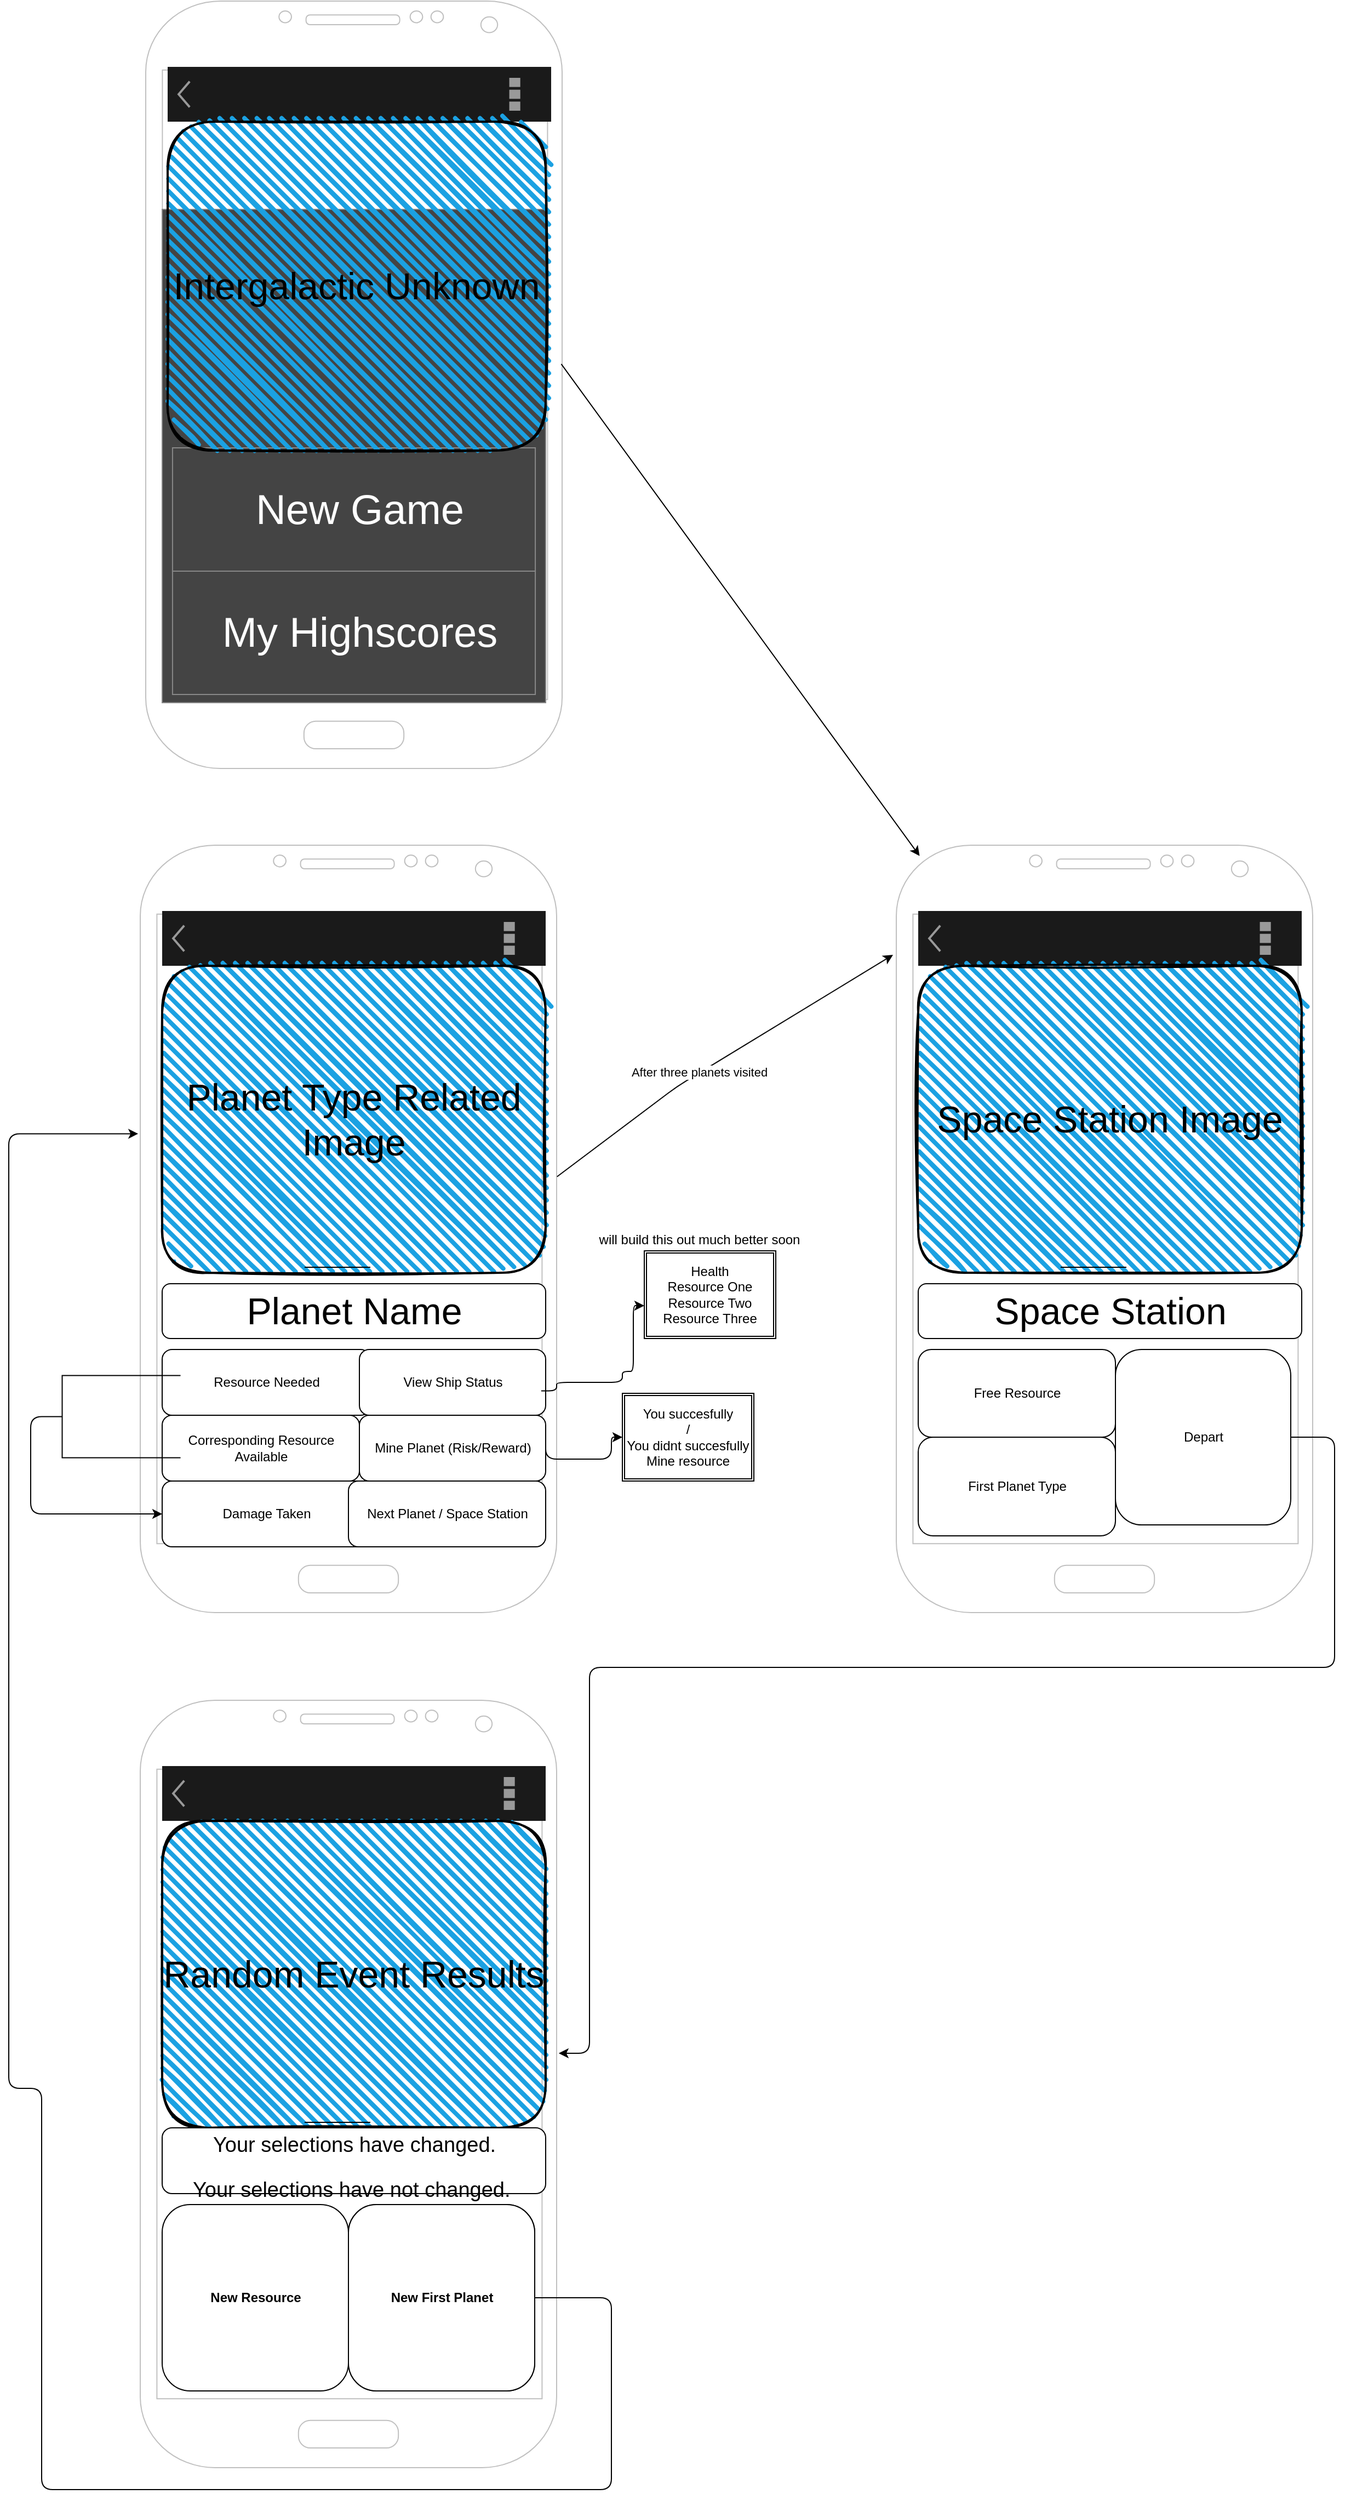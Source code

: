 <mxfile version="14.6.13" type="device"><diagram id="ZVc7DxXpMYSfP38x4ONn" name="Page-1"><mxGraphModel dx="2334" dy="2274" grid="1" gridSize="10" guides="1" tooltips="1" connect="1" arrows="1" fold="1" page="1" pageScale="1" pageWidth="850" pageHeight="1100" math="0" shadow="0"><root><mxCell id="0"/><mxCell id="1" parent="0"/><mxCell id="HyxCqqomhHqarCDqSgVJ-1" value="" style="verticalLabelPosition=bottom;verticalAlign=top;html=1;shadow=0;dashed=0;strokeWidth=1;shape=mxgraph.android.phone2;strokeColor=#c0c0c0;rounded=1;fontColor=#000000;fillColor=#FFFFFF;" parent="1" vertex="1"><mxGeometry x="150" y="-60" width="380" height="700" as="geometry"/></mxCell><mxCell id="HyxCqqomhHqarCDqSgVJ-3" value="" style="strokeWidth=1;html=1;shadow=0;dashed=0;shape=mxgraph.android.action_bar;fillColor=#1A1A1A;strokeColor=#c0c0c0;strokeWidth=2;fontColor=#FFFFFF;rounded=1;" parent="1" vertex="1"><mxGeometry x="170" width="350" height="50" as="geometry"/></mxCell><mxCell id="HyxCqqomhHqarCDqSgVJ-20" value="&lt;font style=&quot;font-size: 34px&quot;&gt;Planet Type Related Image&lt;/font&gt;" style="rounded=1;whiteSpace=wrap;html=1;strokeWidth=2;fillWeight=4;hachureGap=8;hachureAngle=45;fillColor=#1ba1e2;sketch=1;fontColor=#000000;" parent="1" vertex="1"><mxGeometry x="170" y="50" width="350" height="280" as="geometry"/></mxCell><mxCell id="HyxCqqomhHqarCDqSgVJ-29" value="" style="pointerEvents=1;verticalLabelPosition=bottom;shadow=0;dashed=0;align=center;html=1;verticalAlign=top;shape=mxgraph.electrical.inductors.pot_trans_3_windings;rounded=1;fontColor=#000000;strokeColor=#FFFFFF;fillColor=#FFFFFF;" parent="1" vertex="1"><mxGeometry x="190" y="370" width="170" height="190" as="geometry"/></mxCell><mxCell id="HyxCqqomhHqarCDqSgVJ-43" value="" style="line;strokeWidth=1;rotatable=0;dashed=0;labelPosition=right;align=left;verticalAlign=middle;spacingTop=0;spacingLeft=6;points=[];portConstraint=eastwest;rounded=1;fontColor=#000000;fillColor=#FFFFFF;" parent="1" vertex="1"><mxGeometry x="300" y="320" width="60" height="10" as="geometry"/></mxCell><mxCell id="HyxCqqomhHqarCDqSgVJ-45" value="Resource Needed" style="html=1;dashed=0;whitespace=wrap;rounded=1;fontColor=#000000;strokeColor=#000000;fillColor=#FFFFFF;" parent="1" vertex="1"><mxGeometry x="170" y="400" width="190" height="60" as="geometry"/></mxCell><mxCell id="HyxCqqomhHqarCDqSgVJ-46" value="Corresponding Resource&lt;br&gt;Available" style="html=1;dashed=0;whitespace=wrap;rounded=1;fontColor=#000000;strokeColor=#000000;fillColor=#FFFFFF;" parent="1" vertex="1"><mxGeometry x="170" y="460" width="180" height="60" as="geometry"/></mxCell><mxCell id="HyxCqqomhHqarCDqSgVJ-47" value="Damage Taken" style="html=1;dashed=0;whitespace=wrap;rounded=1;fontColor=#000000;strokeColor=#000000;fillColor=#FFFFFF;" parent="1" vertex="1"><mxGeometry x="170" y="520" width="190" height="60" as="geometry"/></mxCell><mxCell id="HyxCqqomhHqarCDqSgVJ-48" value="Planet Name" style="html=1;dashed=0;whitespace=wrap;rounded=1;fontColor=#000000;strokeColor=#000000;fillColor=#FFFFFF;fontSize=34;" parent="1" vertex="1"><mxGeometry x="170" y="340" width="350" height="50" as="geometry"/></mxCell><mxCell id="HyxCqqomhHqarCDqSgVJ-54" value="" style="verticalLabelPosition=bottom;verticalAlign=top;html=1;shadow=0;dashed=0;strokeWidth=1;shape=mxgraph.android.phone2;strokeColor=#c0c0c0;rounded=1;fontColor=#000000;fillColor=#FFFFFF;" parent="1" vertex="1"><mxGeometry x="840" y="-60" width="380" height="700" as="geometry"/></mxCell><mxCell id="HyxCqqomhHqarCDqSgVJ-55" value="" style="strokeWidth=1;html=1;shadow=0;dashed=0;shape=mxgraph.android.action_bar;fillColor=#1A1A1A;strokeColor=#c0c0c0;strokeWidth=2;fontColor=#FFFFFF;rounded=1;" parent="1" vertex="1"><mxGeometry x="860" width="350" height="50" as="geometry"/></mxCell><mxCell id="HyxCqqomhHqarCDqSgVJ-56" value="&lt;span style=&quot;font-size: 34px&quot;&gt;Space Station Image&lt;/span&gt;" style="rounded=1;whiteSpace=wrap;html=1;strokeWidth=2;fillWeight=4;hachureGap=8;hachureAngle=45;fillColor=#1ba1e2;sketch=1;fontColor=#000000;" parent="1" vertex="1"><mxGeometry x="860" y="50" width="350" height="280" as="geometry"/></mxCell><mxCell id="HyxCqqomhHqarCDqSgVJ-57" value="" style="pointerEvents=1;verticalLabelPosition=bottom;shadow=0;dashed=0;align=center;html=1;verticalAlign=top;shape=mxgraph.electrical.inductors.pot_trans_3_windings;rounded=1;fontColor=#000000;strokeColor=#FFFFFF;fillColor=#FFFFFF;" parent="1" vertex="1"><mxGeometry x="880" y="370" width="170" height="190" as="geometry"/></mxCell><mxCell id="HyxCqqomhHqarCDqSgVJ-58" value="" style="line;strokeWidth=1;rotatable=0;dashed=0;labelPosition=right;align=left;verticalAlign=middle;spacingTop=0;spacingLeft=6;points=[];portConstraint=eastwest;rounded=1;fontColor=#000000;fillColor=#FFFFFF;" parent="1" vertex="1"><mxGeometry x="990" y="320" width="60" height="10" as="geometry"/></mxCell><mxCell id="HyxCqqomhHqarCDqSgVJ-59" value="Free Resource" style="html=1;dashed=0;whitespace=wrap;rounded=1;fontColor=#000000;strokeColor=#000000;fillColor=#FFFFFF;" parent="1" vertex="1"><mxGeometry x="860" y="400" width="180" height="80" as="geometry"/></mxCell><mxCell id="HyxCqqomhHqarCDqSgVJ-60" value="First Planet Type" style="html=1;dashed=0;whitespace=wrap;rounded=1;fontColor=#000000;strokeColor=#000000;fillColor=#FFFFFF;" parent="1" vertex="1"><mxGeometry x="860" y="480" width="180" height="90" as="geometry"/></mxCell><mxCell id="HyxCqqomhHqarCDqSgVJ-62" value="Space Station" style="html=1;dashed=0;whitespace=wrap;rounded=1;fontColor=#000000;strokeColor=#000000;fillColor=#FFFFFF;fontSize=34;" parent="1" vertex="1"><mxGeometry x="860" y="340" width="350" height="50" as="geometry"/></mxCell><mxCell id="HyxCqqomhHqarCDqSgVJ-70" value="Depart" style="html=1;dashed=0;whitespace=wrap;rounded=1;fontColor=#000000;strokeColor=#000000;fillColor=#FFFFFF;" parent="1" vertex="1"><mxGeometry x="1040" y="400" width="160" height="160" as="geometry"/></mxCell><mxCell id="X507ushH4dXf77HOuesq-5" value="" style="verticalLabelPosition=bottom;verticalAlign=top;html=1;shadow=0;dashed=0;strokeWidth=1;shape=mxgraph.android.phone2;strokeColor=#c0c0c0;rounded=1;fontColor=#000000;fillColor=#FFFFFF;" parent="1" vertex="1"><mxGeometry x="150" y="720" width="380" height="700" as="geometry"/></mxCell><mxCell id="X507ushH4dXf77HOuesq-6" value="" style="strokeWidth=1;html=1;shadow=0;dashed=0;shape=mxgraph.android.action_bar;fillColor=#1A1A1A;strokeColor=#c0c0c0;strokeWidth=2;fontColor=#FFFFFF;rounded=1;" parent="1" vertex="1"><mxGeometry x="170" y="780" width="350" height="50" as="geometry"/></mxCell><mxCell id="X507ushH4dXf77HOuesq-7" value="&lt;font style=&quot;font-size: 34px&quot;&gt;Random Event Results&lt;/font&gt;" style="rounded=1;whiteSpace=wrap;html=1;strokeWidth=2;fillWeight=4;hachureGap=8;hachureAngle=45;fillColor=#1ba1e2;sketch=1;fontColor=#000000;" parent="1" vertex="1"><mxGeometry x="170" y="830" width="350" height="280" as="geometry"/></mxCell><mxCell id="X507ushH4dXf77HOuesq-8" value="" style="pointerEvents=1;verticalLabelPosition=bottom;shadow=0;dashed=0;align=center;html=1;verticalAlign=top;shape=mxgraph.electrical.inductors.pot_trans_3_windings;rounded=1;fontColor=#000000;strokeColor=#FFFFFF;fillColor=#FFFFFF;" parent="1" vertex="1"><mxGeometry x="190" y="1150" width="170" height="190" as="geometry"/></mxCell><mxCell id="X507ushH4dXf77HOuesq-9" value="" style="line;strokeWidth=1;rotatable=0;dashed=0;labelPosition=right;align=left;verticalAlign=middle;spacingTop=0;spacingLeft=6;points=[];portConstraint=eastwest;rounded=1;fontColor=#000000;fillColor=#FFFFFF;" parent="1" vertex="1"><mxGeometry x="300" y="1100" width="60" height="10" as="geometry"/></mxCell><mxCell id="X507ushH4dXf77HOuesq-10" value="&lt;b&gt;New Resource&lt;/b&gt;" style="html=1;dashed=0;whitespace=wrap;rounded=1;fontColor=#000000;strokeColor=#000000;fillColor=#FFFFFF;" parent="1" vertex="1"><mxGeometry x="170" y="1180" width="170" height="170" as="geometry"/></mxCell><mxCell id="X507ushH4dXf77HOuesq-13" value="&lt;span style=&quot;font-size: 19px ; line-height: 120%&quot;&gt;Your selections have changed.&lt;br&gt;Your selections have not changed.&amp;nbsp;&lt;br&gt;&lt;/span&gt;" style="html=1;dashed=0;whitespace=wrap;rounded=1;fontColor=#000000;strokeColor=#000000;fillColor=#FFFFFF;fontSize=34;" parent="1" vertex="1"><mxGeometry x="170" y="1110" width="350" height="60" as="geometry"/></mxCell><mxCell id="X507ushH4dXf77HOuesq-19" value="N&lt;font size=&quot;1&quot;&gt;ext Planet / Space Station&lt;/font&gt;" style="html=1;dashed=0;whitespace=wrap;rounded=1;fontColor=#000000;strokeColor=#000000;fillColor=#FFFFFF;" parent="1" vertex="1"><mxGeometry x="340" y="1180" width="170" height="170" as="geometry"/></mxCell><mxCell id="X507ushH4dXf77HOuesq-20" value="" style="shape=partialRectangle;whiteSpace=wrap;html=1;bottom=1;right=1;left=1;top=0;fillColor=none;routingCenterX=-0.5;rotation=90;" parent="1" vertex="1"><mxGeometry x="95" y="407.5" width="75" height="107.5" as="geometry"/></mxCell><mxCell id="X507ushH4dXf77HOuesq-21" value="" style="edgeStyle=segmentEdgeStyle;endArrow=classic;html=1;exitX=0.5;exitY=1;exitDx=0;exitDy=0;entryX=0;entryY=0.5;entryDx=0;entryDy=0;" parent="1" source="X507ushH4dXf77HOuesq-20" target="HyxCqqomhHqarCDqSgVJ-47" edge="1"><mxGeometry width="50" height="50" relative="1" as="geometry"><mxPoint x="700" y="690" as="sourcePoint"/><mxPoint x="750" y="640" as="targetPoint"/><Array as="points"><mxPoint x="50" y="461"/><mxPoint x="50" y="550"/></Array></mxGeometry></mxCell><mxCell id="X507ushH4dXf77HOuesq-22" value="Next Planet / Space Station" style="html=1;dashed=0;whitespace=wrap;rounded=1;fontColor=#000000;strokeColor=#000000;fillColor=#FFFFFF;" parent="1" vertex="1"><mxGeometry x="340" y="520" width="180" height="60" as="geometry"/></mxCell><mxCell id="X507ushH4dXf77HOuesq-23" value="Mine Planet (Risk/Reward)" style="html=1;dashed=0;whitespace=wrap;rounded=1;fontColor=#000000;strokeColor=#000000;fillColor=#FFFFFF;" parent="1" vertex="1"><mxGeometry x="350" y="460" width="170" height="60" as="geometry"/></mxCell><mxCell id="X507ushH4dXf77HOuesq-24" value="View Ship Status" style="html=1;dashed=0;whitespace=wrap;rounded=1;fontColor=#000000;strokeColor=#000000;fillColor=#FFFFFF;" parent="1" vertex="1"><mxGeometry x="350" y="400" width="170" height="60" as="geometry"/></mxCell><mxCell id="X507ushH4dXf77HOuesq-27" value="" style="edgeStyle=orthogonalEdgeStyle;endArrow=none;html=1;entryX=1;entryY=0.5;entryDx=0;entryDy=0;exitX=-0.005;exitY=0.376;exitDx=0;exitDy=0;exitPerimeter=0;endFill=0;startArrow=classic;startFill=1;" parent="1" source="HyxCqqomhHqarCDqSgVJ-1" target="X507ushH4dXf77HOuesq-19" edge="1"><mxGeometry width="50" height="100" relative="1" as="geometry"><mxPoint x="538.86" y="1073.7" as="sourcePoint"/><mxPoint x="530" y="560" as="targetPoint"/><Array as="points"><mxPoint x="30" y="203"/><mxPoint x="30" y="1074"/><mxPoint x="60" y="1074"/><mxPoint x="60" y="1440"/><mxPoint x="580" y="1440"/><mxPoint x="580" y="1265"/></Array></mxGeometry></mxCell><mxCell id="X507ushH4dXf77HOuesq-31" value="&lt;b&gt;New First Planet&lt;/b&gt;" style="html=1;dashed=0;whitespace=wrap;rounded=1;fontColor=#000000;strokeColor=#000000;fillColor=#FFFFFF;" parent="1" vertex="1"><mxGeometry x="340" y="1180" width="170" height="170" as="geometry"/></mxCell><mxCell id="X507ushH4dXf77HOuesq-34" value="" style="edgeStyle=orthogonalEdgeStyle;elbow=horizontal;endArrow=classic;html=1;exitX=1;exitY=0.5;exitDx=0;exitDy=0;entryX=1.005;entryY=0.46;entryDx=0;entryDy=0;entryPerimeter=0;" parent="1" source="HyxCqqomhHqarCDqSgVJ-70" target="X507ushH4dXf77HOuesq-5" edge="1"><mxGeometry width="50" height="50" relative="1" as="geometry"><mxPoint x="700" y="400" as="sourcePoint"/><mxPoint x="670" y="-210" as="targetPoint"/><Array as="points"><mxPoint x="1240" y="480"/><mxPoint x="1240" y="690"/><mxPoint x="560" y="690"/><mxPoint x="560" y="1042"/></Array></mxGeometry></mxCell><mxCell id="X507ushH4dXf77HOuesq-38" value="You succesfully&lt;br&gt;/&lt;br&gt;You didnt succesfully&lt;br&gt;Mine resource" style="shape=ext;double=1;rounded=0;whiteSpace=wrap;html=1;" parent="1" vertex="1"><mxGeometry x="590" y="440" width="120" height="80" as="geometry"/></mxCell><mxCell id="X507ushH4dXf77HOuesq-39" value="" style="edgeStyle=segmentEdgeStyle;endArrow=classic;html=1;entryX=0;entryY=0.5;entryDx=0;entryDy=0;exitX=1;exitY=0.367;exitDx=0;exitDy=0;exitPerimeter=0;" parent="1" source="X507ushH4dXf77HOuesq-23" target="X507ushH4dXf77HOuesq-38" edge="1"><mxGeometry width="50" height="50" relative="1" as="geometry"><mxPoint x="700" y="480" as="sourcePoint"/><mxPoint x="750" y="430" as="targetPoint"/><Array as="points"><mxPoint x="520" y="500"/><mxPoint x="580" y="500"/><mxPoint x="580" y="480"/></Array></mxGeometry></mxCell><mxCell id="X507ushH4dXf77HOuesq-40" value="" style="edgeStyle=segmentEdgeStyle;endArrow=classic;html=1;exitX=0.963;exitY=0.711;exitDx=0;exitDy=0;exitPerimeter=0;" parent="1" source="HyxCqqomhHqarCDqSgVJ-1" edge="1"><mxGeometry width="50" height="50" relative="1" as="geometry"><mxPoint x="530" y="492.02" as="sourcePoint"/><mxPoint x="610" y="360" as="targetPoint"/><Array as="points"><mxPoint x="530" y="438"/><mxPoint x="530" y="430"/><mxPoint x="590" y="430"/><mxPoint x="590" y="420"/><mxPoint x="600" y="420"/></Array></mxGeometry></mxCell><mxCell id="X507ushH4dXf77HOuesq-41" value="Health&lt;br&gt;Resource One&lt;br&gt;Resource Two&lt;br&gt;Resource Three" style="shape=ext;double=1;rounded=0;whiteSpace=wrap;html=1;" parent="1" vertex="1"><mxGeometry x="610" y="310" width="120" height="80" as="geometry"/></mxCell><mxCell id="X507ushH4dXf77HOuesq-42" value="will build this out much better soon" style="text;html=1;align=center;verticalAlign=middle;resizable=0;points=[];autosize=1;strokeColor=none;" parent="1" vertex="1"><mxGeometry x="560" y="290" width="200" height="20" as="geometry"/></mxCell><mxCell id="w3Wb73coqF8qO7m9aabW-1" value="" style="endArrow=classic;html=1;exitX=1.001;exitY=0.432;exitDx=0;exitDy=0;exitPerimeter=0;" parent="1" source="HyxCqqomhHqarCDqSgVJ-1" edge="1"><mxGeometry width="50" height="50" relative="1" as="geometry"><mxPoint x="620" y="570" as="sourcePoint"/><mxPoint x="837" y="40" as="targetPoint"/><Array as="points"><mxPoint x="640" y="160"/></Array></mxGeometry></mxCell><mxCell id="w3Wb73coqF8qO7m9aabW-2" value="After three planets visited" style="edgeLabel;html=1;align=center;verticalAlign=middle;resizable=0;points=[];" parent="w3Wb73coqF8qO7m9aabW-1" vertex="1" connectable="0"><mxGeometry x="-0.125" y="1" relative="1" as="geometry"><mxPoint as="offset"/></mxGeometry></mxCell><mxCell id="w3Wb73coqF8qO7m9aabW-3" value="" style="verticalLabelPosition=bottom;verticalAlign=top;html=1;shadow=0;dashed=0;strokeWidth=1;shape=mxgraph.android.phone2;strokeColor=#c0c0c0;rounded=1;fontColor=#000000;fillColor=#FFFFFF;" parent="1" vertex="1"><mxGeometry x="155" y="-830" width="380" height="700" as="geometry"/></mxCell><mxCell id="w3Wb73coqF8qO7m9aabW-4" value="" style="strokeWidth=1;html=1;shadow=0;dashed=0;shape=mxgraph.android.action_bar;fillColor=#1A1A1A;strokeColor=#c0c0c0;strokeWidth=2;fontColor=#FFFFFF;rounded=1;" parent="1" vertex="1"><mxGeometry x="175" y="-770" width="350" height="50" as="geometry"/></mxCell><mxCell id="w3Wb73coqF8qO7m9aabW-6" value="" style="pointerEvents=1;verticalLabelPosition=bottom;shadow=0;dashed=0;align=center;html=1;verticalAlign=top;shape=mxgraph.electrical.inductors.pot_trans_3_windings;rounded=1;fontColor=#000000;strokeColor=#FFFFFF;fillColor=#FFFFFF;" parent="1" vertex="1"><mxGeometry x="195" y="-400" width="170" height="190" as="geometry"/></mxCell><mxCell id="w3Wb73coqF8qO7m9aabW-12" value="" style="strokeWidth=1;html=1;shadow=0;dashed=0;shape=mxgraph.android.rrect;rSize=0;strokeColor=#888888;fillColor=#444444;" parent="1" vertex="1"><mxGeometry x="170" y="-640" width="350" height="450" as="geometry"/></mxCell><mxCell id="w3Wb73coqF8qO7m9aabW-13" value="&lt;font style=&quot;font-size: 38px&quot;&gt;New Game&lt;/font&gt;" style="strokeColor=inherit;fillColor=inherit;gradientColor=inherit;strokeWidth=1;html=1;shadow=0;dashed=0;shape=mxgraph.android.rrect;rSize=0;align=center;spacingLeft=10;fontSize=8;fontColor=#ffffff;" parent="w3Wb73coqF8qO7m9aabW-12" vertex="1"><mxGeometry x="9.46" y="217.5" width="331.081" height="112.5" as="geometry"/></mxCell><mxCell id="w3Wb73coqF8qO7m9aabW-14" value="&lt;font style=&quot;font-size: 38px&quot;&gt;My Highscores&lt;/font&gt;" style="strokeColor=inherit;fillColor=inherit;gradientColor=inherit;strokeWidth=1;html=1;shadow=0;dashed=0;shape=mxgraph.android.rrect;rSize=0;align=center;spacingLeft=10;fontSize=8;fontColor=#ffffff;" parent="w3Wb73coqF8qO7m9aabW-12" vertex="1"><mxGeometry x="9.46" y="330" width="331.081" height="112.5" as="geometry"/></mxCell><mxCell id="w3Wb73coqF8qO7m9aabW-17" value="&lt;font style=&quot;font-size: 34px&quot;&gt;Intergalactic Unknown&lt;/font&gt;" style="rounded=1;whiteSpace=wrap;html=1;strokeWidth=2;fillWeight=4;hachureGap=8;hachureAngle=45;fillColor=#1ba1e2;sketch=1;fontColor=#000000;" parent="1" vertex="1"><mxGeometry x="175" y="-720" width="345" height="300" as="geometry"/></mxCell><mxCell id="w3Wb73coqF8qO7m9aabW-18" value="" style="endArrow=classic;html=1;exitX=0.998;exitY=0.473;exitDx=0;exitDy=0;exitPerimeter=0;entryX=0.056;entryY=0.014;entryDx=0;entryDy=0;entryPerimeter=0;" parent="1" source="w3Wb73coqF8qO7m9aabW-3" target="HyxCqqomhHqarCDqSgVJ-54" edge="1"><mxGeometry width="50" height="50" relative="1" as="geometry"><mxPoint x="680.0" y="-378.8" as="sourcePoint"/><mxPoint x="750" y="-90" as="targetPoint"/><Array as="points"/></mxGeometry></mxCell></root></mxGraphModel></diagram></mxfile>
